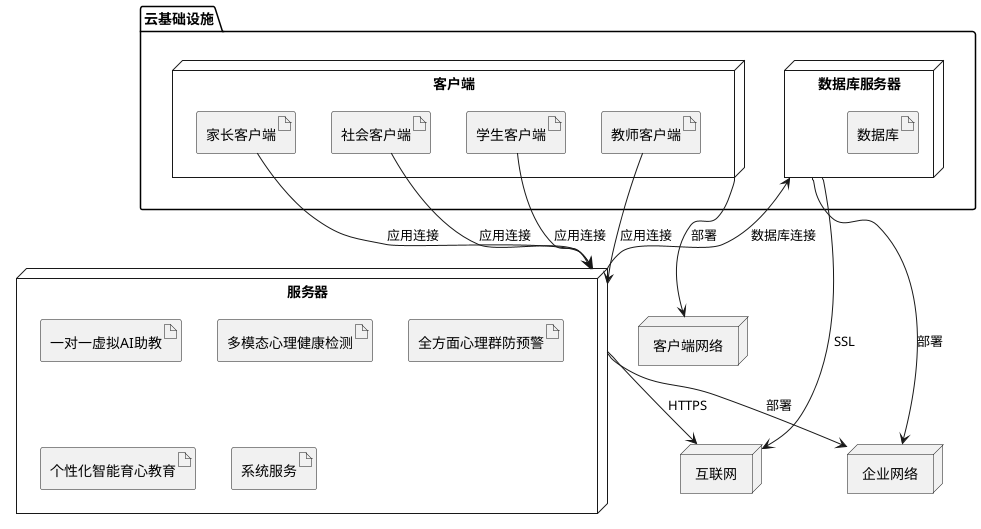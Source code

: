 @startuml
' 定义部署组件
' 定义部署约束
package "云基础设施" {
    node "数据库服务器" as DBServer {
      artifact "数据库" as Database
    }

    node "客户端" as Client {
      artifact "学生客户端" as StudentClient
      artifact "教师客户端" as TeacherClient
      artifact "家长客户端" as ParentClient
      artifact "社会客户端" as PublicClient
    }
}


node "服务器" as Server {
  artifact "一对一虚拟AI助教" as AIAssistant
  artifact "多模态心理健康检测" as MentalHealth
  artifact "全方面心理群防预警" as Prevention
  artifact "个性化智能育心教育" as Education
  artifact "系统服务" as SystemServices
}


' 定义连接
Server --> DBServer : 数据库连接
StudentClient --> Server : 应用连接
TeacherClient --> Server : 应用连接
ParentClient --> Server : 应用连接
PublicClient --> Server : 应用连接

node "互联网" as Internet

' 定义通信协议
Server --> Internet : HTTPS
DBServer --> Internet : SSL



' 定义网络边界
node "企业网络" as CorporateNetwork

' 定义客户端网络
node "客户端网络" as ClientNetwork

' 定义部署关系
Server --> CorporateNetwork : 部署
DBServer --> CorporateNetwork : 部署
Client --> ClientNetwork : 部署


@enduml